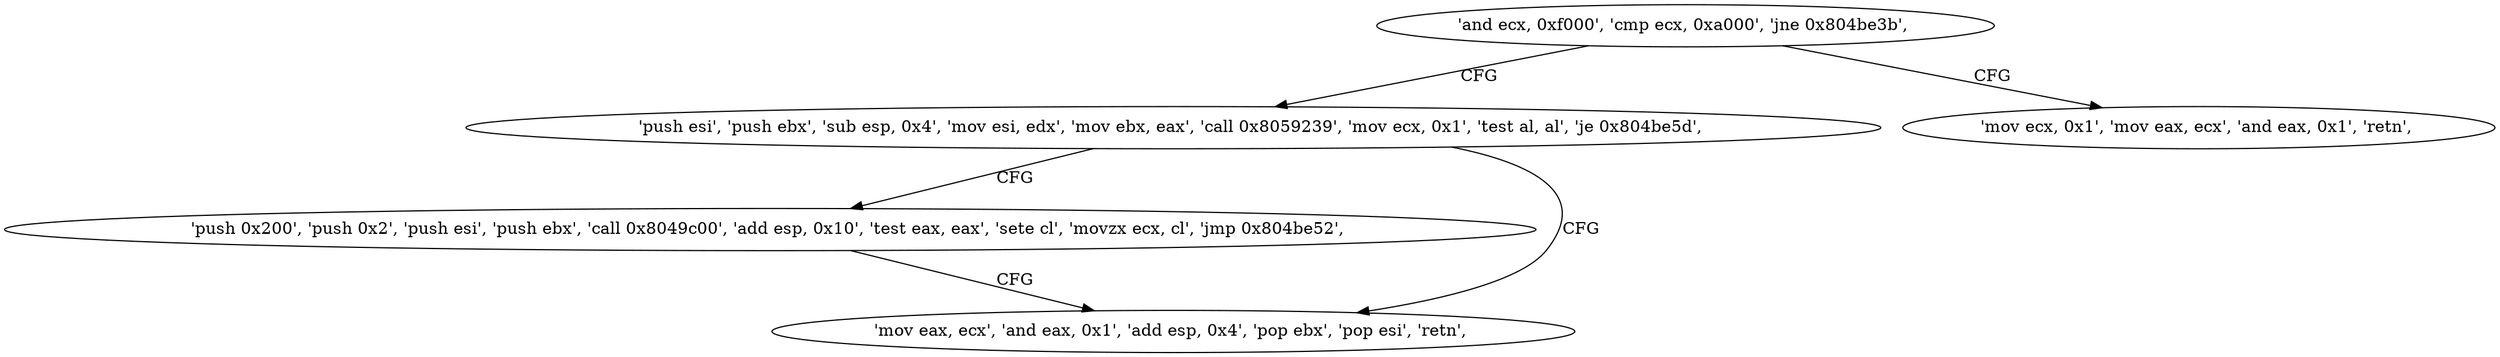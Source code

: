 digraph "func" {
"134528546" [label = "'and ecx, 0xf000', 'cmp ecx, 0xa000', 'jne 0x804be3b', " ]
"134528571" [label = "'push esi', 'push ebx', 'sub esp, 0x4', 'mov esi, edx', 'mov ebx, eax', 'call 0x8059239', 'mov ecx, 0x1', 'test al, al', 'je 0x804be5d', " ]
"134528560" [label = "'mov ecx, 0x1', 'mov eax, ecx', 'and eax, 0x1', 'retn', " ]
"134528605" [label = "'push 0x200', 'push 0x2', 'push esi', 'push ebx', 'call 0x8049c00', 'add esp, 0x10', 'test eax, eax', 'sete cl', 'movzx ecx, cl', 'jmp 0x804be52', " ]
"134528594" [label = "'mov eax, ecx', 'and eax, 0x1', 'add esp, 0x4', 'pop ebx', 'pop esi', 'retn', " ]
"134528546" -> "134528571" [ label = "CFG" ]
"134528546" -> "134528560" [ label = "CFG" ]
"134528571" -> "134528605" [ label = "CFG" ]
"134528571" -> "134528594" [ label = "CFG" ]
"134528605" -> "134528594" [ label = "CFG" ]
}
